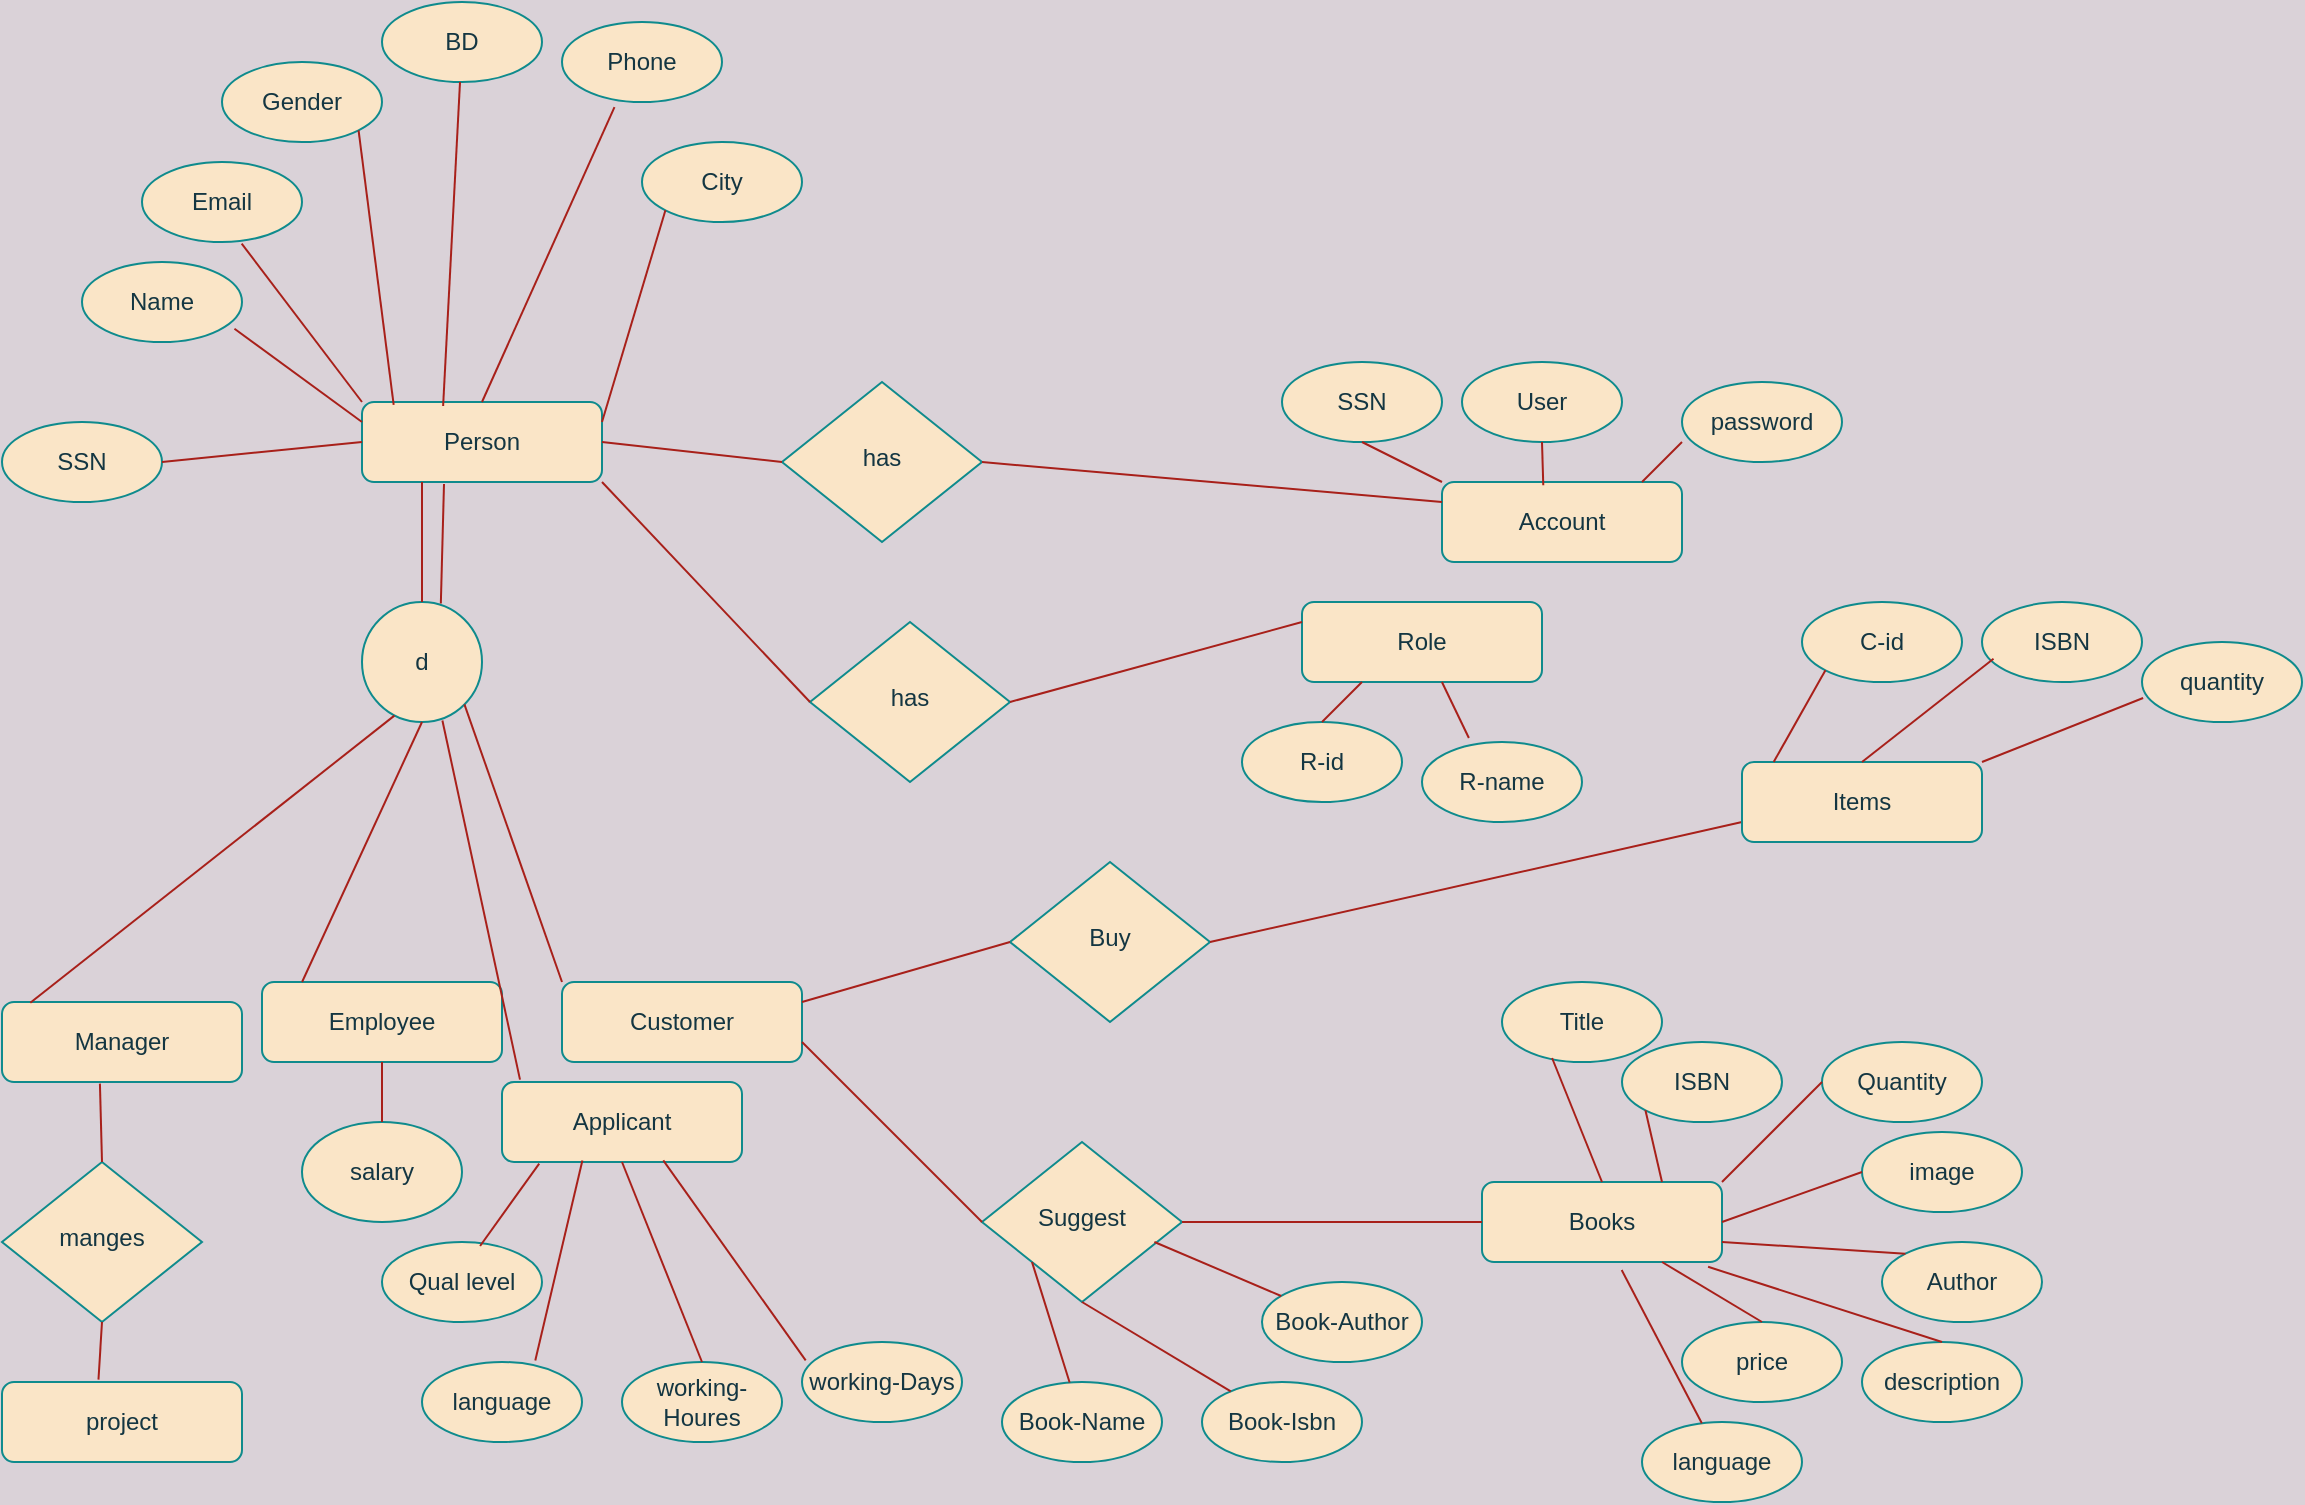 <mxfile version="13.9.9" type="device"><diagram id="C5RBs43oDa-KdzZeNtuy" name="Page-1"><mxGraphModel dx="1851" dy="1761" grid="1" gridSize="10" guides="1" tooltips="1" connect="1" arrows="1" fold="1" page="1" pageScale="1" pageWidth="827" pageHeight="1169" background="#DAD2D8" math="0" shadow="0"><root><mxCell id="WIyWlLk6GJQsqaUBKTNV-0"/><mxCell id="WIyWlLk6GJQsqaUBKTNV-1" parent="WIyWlLk6GJQsqaUBKTNV-0"/><mxCell id="WIyWlLk6GJQsqaUBKTNV-3" value="Person" style="rounded=1;whiteSpace=wrap;html=1;fontSize=12;glass=0;strokeWidth=1;shadow=0;fillColor=#FAE5C7;strokeColor=#0F8B8D;fontColor=#143642;" parent="WIyWlLk6GJQsqaUBKTNV-1" vertex="1"><mxGeometry x="140" y="-20" width="120" height="40" as="geometry"/></mxCell><mxCell id="WIyWlLk6GJQsqaUBKTNV-6" value="has" style="rhombus;whiteSpace=wrap;html=1;shadow=0;fontFamily=Helvetica;fontSize=12;align=center;strokeWidth=1;spacing=6;spacingTop=-4;fillColor=#FAE5C7;strokeColor=#0F8B8D;fontColor=#143642;" parent="WIyWlLk6GJQsqaUBKTNV-1" vertex="1"><mxGeometry x="350" y="-30" width="100" height="80" as="geometry"/></mxCell><mxCell id="WIyWlLk6GJQsqaUBKTNV-7" value="Manager" style="rounded=1;whiteSpace=wrap;html=1;fontSize=12;glass=0;strokeWidth=1;shadow=0;fillColor=#FAE5C7;strokeColor=#0F8B8D;fontColor=#143642;" parent="WIyWlLk6GJQsqaUBKTNV-1" vertex="1"><mxGeometry x="-40" y="280" width="120" height="40" as="geometry"/></mxCell><mxCell id="WIyWlLk6GJQsqaUBKTNV-10" value="has" style="rhombus;whiteSpace=wrap;html=1;shadow=0;fontFamily=Helvetica;fontSize=12;align=center;strokeWidth=1;spacing=6;spacingTop=-4;fillColor=#FAE5C7;strokeColor=#0F8B8D;fontColor=#143642;" parent="WIyWlLk6GJQsqaUBKTNV-1" vertex="1"><mxGeometry x="364" y="90" width="100" height="80" as="geometry"/></mxCell><mxCell id="WIyWlLk6GJQsqaUBKTNV-11" value="Applicant" style="rounded=1;whiteSpace=wrap;html=1;fontSize=12;glass=0;strokeWidth=1;shadow=0;fillColor=#FAE5C7;strokeColor=#0F8B8D;fontColor=#143642;" parent="WIyWlLk6GJQsqaUBKTNV-1" vertex="1"><mxGeometry x="210" y="320" width="120" height="40" as="geometry"/></mxCell><mxCell id="WIyWlLk6GJQsqaUBKTNV-12" value="Employee" style="rounded=1;whiteSpace=wrap;html=1;fontSize=12;glass=0;strokeWidth=1;shadow=0;fillColor=#FAE5C7;strokeColor=#0F8B8D;fontColor=#143642;" parent="WIyWlLk6GJQsqaUBKTNV-1" vertex="1"><mxGeometry x="90" y="270" width="120" height="40" as="geometry"/></mxCell><mxCell id="k3gKOrdZFCt78CHaui3--1" value="Customer" style="rounded=1;whiteSpace=wrap;html=1;fontSize=12;glass=0;strokeWidth=1;shadow=0;fillColor=#FAE5C7;strokeColor=#0F8B8D;fontColor=#143642;" vertex="1" parent="WIyWlLk6GJQsqaUBKTNV-1"><mxGeometry x="240" y="270" width="120" height="40" as="geometry"/></mxCell><mxCell id="k3gKOrdZFCt78CHaui3--2" value="Role" style="rounded=1;whiteSpace=wrap;html=1;fontSize=12;glass=0;strokeWidth=1;shadow=0;fillColor=#FAE5C7;strokeColor=#0F8B8D;fontColor=#143642;" vertex="1" parent="WIyWlLk6GJQsqaUBKTNV-1"><mxGeometry x="610" y="80" width="120" height="40" as="geometry"/></mxCell><mxCell id="k3gKOrdZFCt78CHaui3--3" value="Account" style="rounded=1;whiteSpace=wrap;html=1;fontSize=12;glass=0;strokeWidth=1;shadow=0;fillColor=#FAE5C7;strokeColor=#0F8B8D;fontColor=#143642;" vertex="1" parent="WIyWlLk6GJQsqaUBKTNV-1"><mxGeometry x="680" y="20" width="120" height="40" as="geometry"/></mxCell><mxCell id="k3gKOrdZFCt78CHaui3--4" value="Books" style="rounded=1;whiteSpace=wrap;html=1;fontSize=12;glass=0;strokeWidth=1;shadow=0;fillColor=#FAE5C7;strokeColor=#0F8B8D;fontColor=#143642;" vertex="1" parent="WIyWlLk6GJQsqaUBKTNV-1"><mxGeometry x="700" y="370" width="120" height="40" as="geometry"/></mxCell><mxCell id="k3gKOrdZFCt78CHaui3--5" value="Name" style="ellipse;whiteSpace=wrap;html=1;fillColor=#FAE5C7;strokeColor=#0F8B8D;fontColor=#143642;" vertex="1" parent="WIyWlLk6GJQsqaUBKTNV-1"><mxGeometry y="-90" width="80" height="40" as="geometry"/></mxCell><mxCell id="k3gKOrdZFCt78CHaui3--7" value="Email" style="ellipse;whiteSpace=wrap;html=1;fillColor=#FAE5C7;strokeColor=#0F8B8D;fontColor=#143642;" vertex="1" parent="WIyWlLk6GJQsqaUBKTNV-1"><mxGeometry x="30" y="-140" width="80" height="40" as="geometry"/></mxCell><mxCell id="k3gKOrdZFCt78CHaui3--8" value="Gender" style="ellipse;whiteSpace=wrap;html=1;fillColor=#FAE5C7;strokeColor=#0F8B8D;fontColor=#143642;" vertex="1" parent="WIyWlLk6GJQsqaUBKTNV-1"><mxGeometry x="70" y="-190" width="80" height="40" as="geometry"/></mxCell><mxCell id="k3gKOrdZFCt78CHaui3--9" value="Phone" style="ellipse;whiteSpace=wrap;html=1;fillColor=#FAE5C7;strokeColor=#0F8B8D;fontColor=#143642;" vertex="1" parent="WIyWlLk6GJQsqaUBKTNV-1"><mxGeometry x="240" y="-210" width="80" height="40" as="geometry"/></mxCell><mxCell id="k3gKOrdZFCt78CHaui3--10" value="City" style="ellipse;whiteSpace=wrap;html=1;fillColor=#FAE5C7;strokeColor=#0F8B8D;fontColor=#143642;" vertex="1" parent="WIyWlLk6GJQsqaUBKTNV-1"><mxGeometry x="280" y="-150" width="80" height="40" as="geometry"/></mxCell><mxCell id="k3gKOrdZFCt78CHaui3--11" value="SSN" style="ellipse;whiteSpace=wrap;html=1;fillColor=#FAE5C7;strokeColor=#0F8B8D;fontColor=#143642;" vertex="1" parent="WIyWlLk6GJQsqaUBKTNV-1"><mxGeometry x="-40" y="-10" width="80" height="40" as="geometry"/></mxCell><mxCell id="k3gKOrdZFCt78CHaui3--12" value="BD" style="ellipse;whiteSpace=wrap;html=1;fillColor=#FAE5C7;strokeColor=#0F8B8D;fontColor=#143642;" vertex="1" parent="WIyWlLk6GJQsqaUBKTNV-1"><mxGeometry x="150" y="-220" width="80" height="40" as="geometry"/></mxCell><mxCell id="k3gKOrdZFCt78CHaui3--13" value="" style="endArrow=none;html=1;exitX=1;exitY=0.5;exitDx=0;exitDy=0;entryX=0;entryY=0.5;entryDx=0;entryDy=0;labelBackgroundColor=#DAD2D8;strokeColor=#A8201A;fontColor=#143642;" edge="1" parent="WIyWlLk6GJQsqaUBKTNV-1" source="k3gKOrdZFCt78CHaui3--11" target="WIyWlLk6GJQsqaUBKTNV-3"><mxGeometry width="50" height="50" relative="1" as="geometry"><mxPoint x="50" y="10" as="sourcePoint"/><mxPoint x="170" y="-10" as="targetPoint"/></mxGeometry></mxCell><mxCell id="k3gKOrdZFCt78CHaui3--14" value="" style="endArrow=none;html=1;entryX=0.328;entryY=1.065;entryDx=0;entryDy=0;entryPerimeter=0;exitX=0.5;exitY=0;exitDx=0;exitDy=0;labelBackgroundColor=#DAD2D8;strokeColor=#A8201A;fontColor=#143642;" edge="1" parent="WIyWlLk6GJQsqaUBKTNV-1" source="WIyWlLk6GJQsqaUBKTNV-3" target="k3gKOrdZFCt78CHaui3--9"><mxGeometry width="50" height="50" relative="1" as="geometry"><mxPoint x="235" y="-30" as="sourcePoint"/><mxPoint x="345" y="-150" as="targetPoint"/></mxGeometry></mxCell><mxCell id="k3gKOrdZFCt78CHaui3--15" value="" style="endArrow=none;html=1;exitX=1;exitY=0.25;exitDx=0;exitDy=0;entryX=0;entryY=1;entryDx=0;entryDy=0;labelBackgroundColor=#DAD2D8;strokeColor=#A8201A;fontColor=#143642;" edge="1" parent="WIyWlLk6GJQsqaUBKTNV-1" source="WIyWlLk6GJQsqaUBKTNV-3" target="k3gKOrdZFCt78CHaui3--10"><mxGeometry width="50" height="50" relative="1" as="geometry"><mxPoint x="240" y="130" as="sourcePoint"/><mxPoint x="350" y="10" as="targetPoint"/></mxGeometry></mxCell><mxCell id="k3gKOrdZFCt78CHaui3--16" value="" style="endArrow=none;html=1;exitX=1;exitY=1;exitDx=0;exitDy=0;entryX=0.132;entryY=0.035;entryDx=0;entryDy=0;entryPerimeter=0;labelBackgroundColor=#DAD2D8;strokeColor=#A8201A;fontColor=#143642;" edge="1" parent="WIyWlLk6GJQsqaUBKTNV-1" source="k3gKOrdZFCt78CHaui3--8" target="WIyWlLk6GJQsqaUBKTNV-3"><mxGeometry width="50" height="50" relative="1" as="geometry"><mxPoint x="190" y="-40" as="sourcePoint"/><mxPoint x="300" y="-160" as="targetPoint"/></mxGeometry></mxCell><mxCell id="k3gKOrdZFCt78CHaui3--17" value="" style="endArrow=none;html=1;entryX=0.338;entryY=0.05;entryDx=0;entryDy=0;entryPerimeter=0;labelBackgroundColor=#DAD2D8;strokeColor=#A8201A;fontColor=#143642;" edge="1" parent="WIyWlLk6GJQsqaUBKTNV-1" source="k3gKOrdZFCt78CHaui3--12" target="WIyWlLk6GJQsqaUBKTNV-3"><mxGeometry width="50" height="50" relative="1" as="geometry"><mxPoint x="210" y="-70" as="sourcePoint"/><mxPoint x="320" y="-190" as="targetPoint"/></mxGeometry></mxCell><mxCell id="k3gKOrdZFCt78CHaui3--18" value="" style="endArrow=none;html=1;exitX=0.953;exitY=0.835;exitDx=0;exitDy=0;exitPerimeter=0;entryX=0;entryY=0.25;entryDx=0;entryDy=0;labelBackgroundColor=#DAD2D8;strokeColor=#A8201A;fontColor=#143642;" edge="1" parent="WIyWlLk6GJQsqaUBKTNV-1" source="k3gKOrdZFCt78CHaui3--5" target="WIyWlLk6GJQsqaUBKTNV-3"><mxGeometry width="50" height="50" relative="1" as="geometry"><mxPoint x="90" y="-40" as="sourcePoint"/><mxPoint x="200" y="-160" as="targetPoint"/></mxGeometry></mxCell><mxCell id="k3gKOrdZFCt78CHaui3--19" value="" style="endArrow=none;html=1;exitX=0.623;exitY=1.02;exitDx=0;exitDy=0;exitPerimeter=0;entryX=0;entryY=0;entryDx=0;entryDy=0;labelBackgroundColor=#DAD2D8;strokeColor=#A8201A;fontColor=#143642;" edge="1" parent="WIyWlLk6GJQsqaUBKTNV-1" source="k3gKOrdZFCt78CHaui3--7" target="WIyWlLk6GJQsqaUBKTNV-3"><mxGeometry width="50" height="50" relative="1" as="geometry"><mxPoint x="120" y="-150" as="sourcePoint"/><mxPoint x="230" y="-270" as="targetPoint"/></mxGeometry></mxCell><mxCell id="k3gKOrdZFCt78CHaui3--22" value="d" style="ellipse;whiteSpace=wrap;html=1;aspect=fixed;fillColor=#FAE5C7;strokeColor=#0F8B8D;fontColor=#143642;" vertex="1" parent="WIyWlLk6GJQsqaUBKTNV-1"><mxGeometry x="140" y="80" width="60" height="60" as="geometry"/></mxCell><mxCell id="k3gKOrdZFCt78CHaui3--24" value="" style="endArrow=none;html=1;exitX=0.657;exitY=0.013;exitDx=0;exitDy=0;exitPerimeter=0;labelBackgroundColor=#DAD2D8;strokeColor=#A8201A;fontColor=#143642;" edge="1" parent="WIyWlLk6GJQsqaUBKTNV-1" source="k3gKOrdZFCt78CHaui3--22"><mxGeometry width="50" height="50" relative="1" as="geometry"><mxPoint x="440" y="80" as="sourcePoint"/><mxPoint x="181" y="21" as="targetPoint"/></mxGeometry></mxCell><mxCell id="k3gKOrdZFCt78CHaui3--25" value="" style="endArrow=none;html=1;exitX=0.5;exitY=0;exitDx=0;exitDy=0;entryX=0.25;entryY=1;entryDx=0;entryDy=0;labelBackgroundColor=#DAD2D8;strokeColor=#A8201A;fontColor=#143642;" edge="1" parent="WIyWlLk6GJQsqaUBKTNV-1" source="k3gKOrdZFCt78CHaui3--22" target="WIyWlLk6GJQsqaUBKTNV-3"><mxGeometry width="50" height="50" relative="1" as="geometry"><mxPoint x="440" y="80" as="sourcePoint"/><mxPoint x="179" y="40" as="targetPoint"/></mxGeometry></mxCell><mxCell id="k3gKOrdZFCt78CHaui3--26" value="" style="endArrow=none;html=1;entryX=0.27;entryY=0.947;entryDx=0;entryDy=0;entryPerimeter=0;exitX=0.118;exitY=0.01;exitDx=0;exitDy=0;exitPerimeter=0;labelBackgroundColor=#DAD2D8;strokeColor=#A8201A;fontColor=#143642;" edge="1" parent="WIyWlLk6GJQsqaUBKTNV-1" source="WIyWlLk6GJQsqaUBKTNV-7" target="k3gKOrdZFCt78CHaui3--22"><mxGeometry width="50" height="50" relative="1" as="geometry"><mxPoint x="440" y="280" as="sourcePoint"/><mxPoint x="490" y="230" as="targetPoint"/></mxGeometry></mxCell><mxCell id="k3gKOrdZFCt78CHaui3--29" value="" style="endArrow=none;html=1;entryX=0.5;entryY=1;entryDx=0;entryDy=0;exitX=0.167;exitY=0;exitDx=0;exitDy=0;exitPerimeter=0;labelBackgroundColor=#DAD2D8;strokeColor=#A8201A;fontColor=#143642;" edge="1" parent="WIyWlLk6GJQsqaUBKTNV-1" source="WIyWlLk6GJQsqaUBKTNV-12" target="k3gKOrdZFCt78CHaui3--22"><mxGeometry width="50" height="50" relative="1" as="geometry"><mxPoint x="190" y="280" as="sourcePoint"/><mxPoint x="370" y="160" as="targetPoint"/></mxGeometry></mxCell><mxCell id="k3gKOrdZFCt78CHaui3--30" value="" style="endArrow=none;html=1;exitX=0.075;exitY=-0.03;exitDx=0;exitDy=0;exitPerimeter=0;entryX=0.67;entryY=0.987;entryDx=0;entryDy=0;entryPerimeter=0;labelBackgroundColor=#DAD2D8;strokeColor=#A8201A;fontColor=#143642;" edge="1" parent="WIyWlLk6GJQsqaUBKTNV-1" source="WIyWlLk6GJQsqaUBKTNV-11" target="k3gKOrdZFCt78CHaui3--22"><mxGeometry width="50" height="50" relative="1" as="geometry"><mxPoint x="440" y="280" as="sourcePoint"/><mxPoint x="190" y="160" as="targetPoint"/></mxGeometry></mxCell><mxCell id="k3gKOrdZFCt78CHaui3--31" value="" style="endArrow=none;html=1;entryX=1;entryY=1;entryDx=0;entryDy=0;exitX=0;exitY=0;exitDx=0;exitDy=0;labelBackgroundColor=#DAD2D8;strokeColor=#A8201A;fontColor=#143642;" edge="1" parent="WIyWlLk6GJQsqaUBKTNV-1" source="k3gKOrdZFCt78CHaui3--1" target="k3gKOrdZFCt78CHaui3--22"><mxGeometry width="50" height="50" relative="1" as="geometry"><mxPoint x="440" y="280" as="sourcePoint"/><mxPoint x="490" y="230" as="targetPoint"/></mxGeometry></mxCell><mxCell id="k3gKOrdZFCt78CHaui3--32" value="manges" style="rhombus;whiteSpace=wrap;html=1;shadow=0;fontFamily=Helvetica;fontSize=12;align=center;strokeWidth=1;spacing=6;spacingTop=-4;fillColor=#FAE5C7;strokeColor=#0F8B8D;fontColor=#143642;" vertex="1" parent="WIyWlLk6GJQsqaUBKTNV-1"><mxGeometry x="-40" y="360" width="100" height="80" as="geometry"/></mxCell><mxCell id="k3gKOrdZFCt78CHaui3--33" value="" style="endArrow=none;html=1;entryX=0.408;entryY=1.02;entryDx=0;entryDy=0;entryPerimeter=0;exitX=0.5;exitY=0;exitDx=0;exitDy=0;labelBackgroundColor=#DAD2D8;strokeColor=#A8201A;fontColor=#143642;" edge="1" parent="WIyWlLk6GJQsqaUBKTNV-1" source="k3gKOrdZFCt78CHaui3--32" target="WIyWlLk6GJQsqaUBKTNV-7"><mxGeometry width="50" height="50" relative="1" as="geometry"><mxPoint x="440" y="280" as="sourcePoint"/><mxPoint x="490" y="230" as="targetPoint"/></mxGeometry></mxCell><mxCell id="k3gKOrdZFCt78CHaui3--34" value="project" style="rounded=1;whiteSpace=wrap;html=1;fontSize=12;glass=0;strokeWidth=1;shadow=0;fillColor=#FAE5C7;strokeColor=#0F8B8D;fontColor=#143642;" vertex="1" parent="WIyWlLk6GJQsqaUBKTNV-1"><mxGeometry x="-40" y="470" width="120" height="40" as="geometry"/></mxCell><mxCell id="k3gKOrdZFCt78CHaui3--36" value="" style="endArrow=none;html=1;entryX=0.5;entryY=1;entryDx=0;entryDy=0;exitX=0.402;exitY=-0.03;exitDx=0;exitDy=0;exitPerimeter=0;labelBackgroundColor=#DAD2D8;strokeColor=#A8201A;fontColor=#143642;" edge="1" parent="WIyWlLk6GJQsqaUBKTNV-1" source="k3gKOrdZFCt78CHaui3--34" target="k3gKOrdZFCt78CHaui3--32"><mxGeometry width="50" height="50" relative="1" as="geometry"><mxPoint x="45" y="460" as="sourcePoint"/><mxPoint x="95" y="410" as="targetPoint"/></mxGeometry></mxCell><mxCell id="k3gKOrdZFCt78CHaui3--37" value="salary" style="ellipse;whiteSpace=wrap;html=1;fillColor=#FAE5C7;strokeColor=#0F8B8D;fontColor=#143642;" vertex="1" parent="WIyWlLk6GJQsqaUBKTNV-1"><mxGeometry x="110" y="340" width="80" height="50" as="geometry"/></mxCell><mxCell id="k3gKOrdZFCt78CHaui3--39" value="" style="endArrow=none;html=1;entryX=0.5;entryY=1;entryDx=0;entryDy=0;exitX=0.5;exitY=0;exitDx=0;exitDy=0;labelBackgroundColor=#DAD2D8;strokeColor=#A8201A;fontColor=#143642;" edge="1" parent="WIyWlLk6GJQsqaUBKTNV-1" source="k3gKOrdZFCt78CHaui3--37" target="WIyWlLk6GJQsqaUBKTNV-12"><mxGeometry width="50" height="50" relative="1" as="geometry"><mxPoint x="90" y="370" as="sourcePoint"/><mxPoint x="140" y="320" as="targetPoint"/></mxGeometry></mxCell><mxCell id="k3gKOrdZFCt78CHaui3--40" value="Qual level" style="ellipse;whiteSpace=wrap;html=1;fillColor=#FAE5C7;strokeColor=#0F8B8D;fontColor=#143642;" vertex="1" parent="WIyWlLk6GJQsqaUBKTNV-1"><mxGeometry x="150" y="400" width="80" height="40" as="geometry"/></mxCell><mxCell id="k3gKOrdZFCt78CHaui3--41" value="working-Houres" style="ellipse;whiteSpace=wrap;html=1;fillColor=#FAE5C7;strokeColor=#0F8B8D;fontColor=#143642;" vertex="1" parent="WIyWlLk6GJQsqaUBKTNV-1"><mxGeometry x="270" y="460" width="80" height="40" as="geometry"/></mxCell><mxCell id="k3gKOrdZFCt78CHaui3--42" value="language" style="ellipse;whiteSpace=wrap;html=1;fillColor=#FAE5C7;strokeColor=#0F8B8D;fontColor=#143642;" vertex="1" parent="WIyWlLk6GJQsqaUBKTNV-1"><mxGeometry x="170" y="460" width="80" height="40" as="geometry"/></mxCell><mxCell id="k3gKOrdZFCt78CHaui3--43" value="working-Days" style="ellipse;whiteSpace=wrap;html=1;fillColor=#FAE5C7;strokeColor=#0F8B8D;fontColor=#143642;" vertex="1" parent="WIyWlLk6GJQsqaUBKTNV-1"><mxGeometry x="360" y="450" width="80" height="40" as="geometry"/></mxCell><mxCell id="k3gKOrdZFCt78CHaui3--44" value="" style="endArrow=none;html=1;entryX=0.155;entryY=1.02;entryDx=0;entryDy=0;entryPerimeter=0;exitX=0.613;exitY=0.05;exitDx=0;exitDy=0;exitPerimeter=0;labelBackgroundColor=#DAD2D8;strokeColor=#A8201A;fontColor=#143642;" edge="1" parent="WIyWlLk6GJQsqaUBKTNV-1" source="k3gKOrdZFCt78CHaui3--40" target="WIyWlLk6GJQsqaUBKTNV-11"><mxGeometry width="50" height="50" relative="1" as="geometry"><mxPoint x="190" y="425" as="sourcePoint"/><mxPoint x="240" y="375" as="targetPoint"/></mxGeometry></mxCell><mxCell id="k3gKOrdZFCt78CHaui3--45" value="" style="endArrow=none;html=1;exitX=0.5;exitY=1;exitDx=0;exitDy=0;entryX=0.5;entryY=0;entryDx=0;entryDy=0;labelBackgroundColor=#DAD2D8;strokeColor=#A8201A;fontColor=#143642;" edge="1" parent="WIyWlLk6GJQsqaUBKTNV-1" source="WIyWlLk6GJQsqaUBKTNV-11" target="k3gKOrdZFCt78CHaui3--41"><mxGeometry width="50" height="50" relative="1" as="geometry"><mxPoint x="330" y="410" as="sourcePoint"/><mxPoint x="380" y="360" as="targetPoint"/></mxGeometry></mxCell><mxCell id="k3gKOrdZFCt78CHaui3--46" value="" style="endArrow=none;html=1;entryX=0.335;entryY=0.98;entryDx=0;entryDy=0;entryPerimeter=0;exitX=0.708;exitY=-0.02;exitDx=0;exitDy=0;exitPerimeter=0;labelBackgroundColor=#DAD2D8;strokeColor=#A8201A;fontColor=#143642;" edge="1" parent="WIyWlLk6GJQsqaUBKTNV-1" source="k3gKOrdZFCt78CHaui3--42" target="WIyWlLk6GJQsqaUBKTNV-11"><mxGeometry width="50" height="50" relative="1" as="geometry"><mxPoint x="240" y="420" as="sourcePoint"/><mxPoint x="290" y="370" as="targetPoint"/></mxGeometry></mxCell><mxCell id="k3gKOrdZFCt78CHaui3--47" value="" style="endArrow=none;html=1;exitX=0.672;exitY=0.98;exitDx=0;exitDy=0;exitPerimeter=0;entryX=0.023;entryY=0.23;entryDx=0;entryDy=0;entryPerimeter=0;labelBackgroundColor=#DAD2D8;strokeColor=#A8201A;fontColor=#143642;" edge="1" parent="WIyWlLk6GJQsqaUBKTNV-1" source="WIyWlLk6GJQsqaUBKTNV-11" target="k3gKOrdZFCt78CHaui3--43"><mxGeometry width="50" height="50" relative="1" as="geometry"><mxPoint x="440" y="280" as="sourcePoint"/><mxPoint x="490" y="230" as="targetPoint"/></mxGeometry></mxCell><mxCell id="k3gKOrdZFCt78CHaui3--48" value="" style="endArrow=none;html=1;exitX=1;exitY=0.5;exitDx=0;exitDy=0;entryX=0;entryY=0.5;entryDx=0;entryDy=0;labelBackgroundColor=#DAD2D8;strokeColor=#A8201A;fontColor=#143642;" edge="1" parent="WIyWlLk6GJQsqaUBKTNV-1" source="WIyWlLk6GJQsqaUBKTNV-3" target="WIyWlLk6GJQsqaUBKTNV-6"><mxGeometry width="50" height="50" relative="1" as="geometry"><mxPoint x="440" y="270" as="sourcePoint"/><mxPoint x="490" y="220" as="targetPoint"/></mxGeometry></mxCell><mxCell id="k3gKOrdZFCt78CHaui3--49" value="" style="endArrow=none;html=1;exitX=1;exitY=1;exitDx=0;exitDy=0;entryX=0;entryY=0.5;entryDx=0;entryDy=0;labelBackgroundColor=#DAD2D8;strokeColor=#A8201A;fontColor=#143642;" edge="1" parent="WIyWlLk6GJQsqaUBKTNV-1" source="WIyWlLk6GJQsqaUBKTNV-3" target="WIyWlLk6GJQsqaUBKTNV-10"><mxGeometry width="50" height="50" relative="1" as="geometry"><mxPoint x="440" y="270" as="sourcePoint"/><mxPoint x="490" y="220" as="targetPoint"/></mxGeometry></mxCell><mxCell id="k3gKOrdZFCt78CHaui3--50" value="" style="endArrow=none;html=1;exitX=1;exitY=0.5;exitDx=0;exitDy=0;entryX=0;entryY=0.25;entryDx=0;entryDy=0;labelBackgroundColor=#DAD2D8;strokeColor=#A8201A;fontColor=#143642;" edge="1" parent="WIyWlLk6GJQsqaUBKTNV-1" source="WIyWlLk6GJQsqaUBKTNV-6" target="k3gKOrdZFCt78CHaui3--3"><mxGeometry width="50" height="50" relative="1" as="geometry"><mxPoint x="470" y="10" as="sourcePoint"/><mxPoint x="490" y="220" as="targetPoint"/></mxGeometry></mxCell><mxCell id="k3gKOrdZFCt78CHaui3--51" value="" style="endArrow=none;html=1;exitX=1;exitY=0.5;exitDx=0;exitDy=0;entryX=0;entryY=0.25;entryDx=0;entryDy=0;labelBackgroundColor=#DAD2D8;strokeColor=#A8201A;fontColor=#143642;" edge="1" parent="WIyWlLk6GJQsqaUBKTNV-1" source="WIyWlLk6GJQsqaUBKTNV-10" target="k3gKOrdZFCt78CHaui3--2"><mxGeometry width="50" height="50" relative="1" as="geometry"><mxPoint x="440" y="270" as="sourcePoint"/><mxPoint x="490" y="220" as="targetPoint"/></mxGeometry></mxCell><mxCell id="k3gKOrdZFCt78CHaui3--53" value="R-name" style="ellipse;whiteSpace=wrap;html=1;fillColor=#FAE5C7;strokeColor=#0F8B8D;fontColor=#143642;" vertex="1" parent="WIyWlLk6GJQsqaUBKTNV-1"><mxGeometry x="670" y="150" width="80" height="40" as="geometry"/></mxCell><mxCell id="k3gKOrdZFCt78CHaui3--54" value="R-id" style="ellipse;whiteSpace=wrap;html=1;fillColor=#FAE5C7;strokeColor=#0F8B8D;fontColor=#143642;" vertex="1" parent="WIyWlLk6GJQsqaUBKTNV-1"><mxGeometry x="580" y="140" width="80" height="40" as="geometry"/></mxCell><mxCell id="k3gKOrdZFCt78CHaui3--55" value="password" style="ellipse;whiteSpace=wrap;html=1;fillColor=#FAE5C7;strokeColor=#0F8B8D;fontColor=#143642;" vertex="1" parent="WIyWlLk6GJQsqaUBKTNV-1"><mxGeometry x="800" y="-30" width="80" height="40" as="geometry"/></mxCell><mxCell id="k3gKOrdZFCt78CHaui3--56" value="User" style="ellipse;whiteSpace=wrap;html=1;fillColor=#FAE5C7;strokeColor=#0F8B8D;fontColor=#143642;" vertex="1" parent="WIyWlLk6GJQsqaUBKTNV-1"><mxGeometry x="690" y="-40" width="80" height="40" as="geometry"/></mxCell><mxCell id="k3gKOrdZFCt78CHaui3--58" value="SSN" style="ellipse;whiteSpace=wrap;html=1;fillColor=#FAE5C7;strokeColor=#0F8B8D;fontColor=#143642;" vertex="1" parent="WIyWlLk6GJQsqaUBKTNV-1"><mxGeometry x="600" y="-40" width="80" height="40" as="geometry"/></mxCell><mxCell id="k3gKOrdZFCt78CHaui3--59" value="" style="endArrow=none;html=1;entryX=0.5;entryY=1;entryDx=0;entryDy=0;exitX=0;exitY=0;exitDx=0;exitDy=0;labelBackgroundColor=#DAD2D8;strokeColor=#A8201A;fontColor=#143642;" edge="1" parent="WIyWlLk6GJQsqaUBKTNV-1" source="k3gKOrdZFCt78CHaui3--3" target="k3gKOrdZFCt78CHaui3--58"><mxGeometry width="50" height="50" relative="1" as="geometry"><mxPoint x="570" y="90" as="sourcePoint"/><mxPoint x="620" y="40" as="targetPoint"/></mxGeometry></mxCell><mxCell id="k3gKOrdZFCt78CHaui3--60" value="" style="endArrow=none;html=1;entryX=0.5;entryY=1;entryDx=0;entryDy=0;exitX=0.422;exitY=0.04;exitDx=0;exitDy=0;exitPerimeter=0;labelBackgroundColor=#DAD2D8;strokeColor=#A8201A;fontColor=#143642;" edge="1" parent="WIyWlLk6GJQsqaUBKTNV-1" source="k3gKOrdZFCt78CHaui3--3" target="k3gKOrdZFCt78CHaui3--56"><mxGeometry width="50" height="50" relative="1" as="geometry"><mxPoint x="440" y="270" as="sourcePoint"/><mxPoint x="490" y="220" as="targetPoint"/></mxGeometry></mxCell><mxCell id="k3gKOrdZFCt78CHaui3--61" value="" style="endArrow=none;html=1;entryX=0;entryY=0.75;entryDx=0;entryDy=0;entryPerimeter=0;labelBackgroundColor=#DAD2D8;strokeColor=#A8201A;fontColor=#143642;" edge="1" parent="WIyWlLk6GJQsqaUBKTNV-1" target="k3gKOrdZFCt78CHaui3--55"><mxGeometry width="50" height="50" relative="1" as="geometry"><mxPoint x="780" y="20" as="sourcePoint"/><mxPoint x="490" y="220" as="targetPoint"/></mxGeometry></mxCell><mxCell id="k3gKOrdZFCt78CHaui3--63" value="" style="endArrow=none;html=1;entryX=0.25;entryY=1;entryDx=0;entryDy=0;exitX=0.5;exitY=0;exitDx=0;exitDy=0;labelBackgroundColor=#DAD2D8;strokeColor=#A8201A;fontColor=#143642;" edge="1" parent="WIyWlLk6GJQsqaUBKTNV-1" source="k3gKOrdZFCt78CHaui3--54" target="k3gKOrdZFCt78CHaui3--2"><mxGeometry width="50" height="50" relative="1" as="geometry"><mxPoint x="440" y="270" as="sourcePoint"/><mxPoint x="490" y="220" as="targetPoint"/></mxGeometry></mxCell><mxCell id="k3gKOrdZFCt78CHaui3--64" value="" style="endArrow=none;html=1;entryX=0.583;entryY=1;entryDx=0;entryDy=0;entryPerimeter=0;exitX=0.293;exitY=-0.05;exitDx=0;exitDy=0;exitPerimeter=0;labelBackgroundColor=#DAD2D8;strokeColor=#A8201A;fontColor=#143642;" edge="1" parent="WIyWlLk6GJQsqaUBKTNV-1" source="k3gKOrdZFCt78CHaui3--53" target="k3gKOrdZFCt78CHaui3--2"><mxGeometry width="50" height="50" relative="1" as="geometry"><mxPoint x="690" y="220" as="sourcePoint"/><mxPoint x="490" y="220" as="targetPoint"/></mxGeometry></mxCell><mxCell id="k3gKOrdZFCt78CHaui3--65" value="Quantity" style="ellipse;whiteSpace=wrap;html=1;fillColor=#FAE5C7;strokeColor=#0F8B8D;fontColor=#143642;" vertex="1" parent="WIyWlLk6GJQsqaUBKTNV-1"><mxGeometry x="870" y="300" width="80" height="40" as="geometry"/></mxCell><mxCell id="k3gKOrdZFCt78CHaui3--66" value="ISBN" style="ellipse;whiteSpace=wrap;html=1;fillColor=#FAE5C7;strokeColor=#0F8B8D;fontColor=#143642;" vertex="1" parent="WIyWlLk6GJQsqaUBKTNV-1"><mxGeometry x="770" y="300" width="80" height="40" as="geometry"/></mxCell><mxCell id="k3gKOrdZFCt78CHaui3--67" value="language" style="ellipse;whiteSpace=wrap;html=1;fillColor=#FAE5C7;strokeColor=#0F8B8D;fontColor=#143642;" vertex="1" parent="WIyWlLk6GJQsqaUBKTNV-1"><mxGeometry x="780" y="490" width="80" height="40" as="geometry"/></mxCell><mxCell id="k3gKOrdZFCt78CHaui3--68" value="description" style="ellipse;whiteSpace=wrap;html=1;fillColor=#FAE5C7;strokeColor=#0F8B8D;fontColor=#143642;" vertex="1" parent="WIyWlLk6GJQsqaUBKTNV-1"><mxGeometry x="890" y="450" width="80" height="40" as="geometry"/></mxCell><mxCell id="k3gKOrdZFCt78CHaui3--69" value="Author" style="ellipse;whiteSpace=wrap;html=1;fillColor=#FAE5C7;strokeColor=#0F8B8D;fontColor=#143642;" vertex="1" parent="WIyWlLk6GJQsqaUBKTNV-1"><mxGeometry x="900" y="400" width="80" height="40" as="geometry"/></mxCell><mxCell id="k3gKOrdZFCt78CHaui3--70" value="Title" style="ellipse;whiteSpace=wrap;html=1;fillColor=#FAE5C7;strokeColor=#0F8B8D;fontColor=#143642;" vertex="1" parent="WIyWlLk6GJQsqaUBKTNV-1"><mxGeometry x="710" y="270" width="80" height="40" as="geometry"/></mxCell><mxCell id="k3gKOrdZFCt78CHaui3--71" value="price" style="ellipse;whiteSpace=wrap;html=1;fillColor=#FAE5C7;strokeColor=#0F8B8D;fontColor=#143642;" vertex="1" parent="WIyWlLk6GJQsqaUBKTNV-1"><mxGeometry x="800" y="440" width="80" height="40" as="geometry"/></mxCell><mxCell id="k3gKOrdZFCt78CHaui3--72" value="image" style="ellipse;whiteSpace=wrap;html=1;fillColor=#FAE5C7;strokeColor=#0F8B8D;fontColor=#143642;" vertex="1" parent="WIyWlLk6GJQsqaUBKTNV-1"><mxGeometry x="890" y="345" width="80" height="40" as="geometry"/></mxCell><mxCell id="k3gKOrdZFCt78CHaui3--73" value="" style="endArrow=none;html=1;exitX=0.5;exitY=0;exitDx=0;exitDy=0;entryX=0.313;entryY=0.95;entryDx=0;entryDy=0;entryPerimeter=0;labelBackgroundColor=#DAD2D8;strokeColor=#A8201A;fontColor=#143642;" edge="1" parent="WIyWlLk6GJQsqaUBKTNV-1" source="k3gKOrdZFCt78CHaui3--4" target="k3gKOrdZFCt78CHaui3--70"><mxGeometry width="50" height="50" relative="1" as="geometry"><mxPoint x="510" y="270" as="sourcePoint"/><mxPoint x="560" y="220" as="targetPoint"/></mxGeometry></mxCell><mxCell id="k3gKOrdZFCt78CHaui3--74" value="" style="endArrow=none;html=1;exitX=0.75;exitY=0;exitDx=0;exitDy=0;entryX=0;entryY=1;entryDx=0;entryDy=0;labelBackgroundColor=#DAD2D8;strokeColor=#A8201A;fontColor=#143642;" edge="1" parent="WIyWlLk6GJQsqaUBKTNV-1" source="k3gKOrdZFCt78CHaui3--4" target="k3gKOrdZFCt78CHaui3--66"><mxGeometry width="50" height="50" relative="1" as="geometry"><mxPoint x="510" y="270" as="sourcePoint"/><mxPoint x="560" y="220" as="targetPoint"/></mxGeometry></mxCell><mxCell id="k3gKOrdZFCt78CHaui3--75" value="" style="endArrow=none;html=1;exitX=1;exitY=0;exitDx=0;exitDy=0;entryX=0;entryY=0.5;entryDx=0;entryDy=0;labelBackgroundColor=#DAD2D8;strokeColor=#A8201A;fontColor=#143642;" edge="1" parent="WIyWlLk6GJQsqaUBKTNV-1" source="k3gKOrdZFCt78CHaui3--4" target="k3gKOrdZFCt78CHaui3--65"><mxGeometry width="50" height="50" relative="1" as="geometry"><mxPoint x="510" y="270" as="sourcePoint"/><mxPoint x="560" y="220" as="targetPoint"/></mxGeometry></mxCell><mxCell id="k3gKOrdZFCt78CHaui3--77" value="" style="endArrow=none;html=1;exitX=1;exitY=0.5;exitDx=0;exitDy=0;entryX=0;entryY=0.5;entryDx=0;entryDy=0;labelBackgroundColor=#DAD2D8;strokeColor=#A8201A;fontColor=#143642;" edge="1" parent="WIyWlLk6GJQsqaUBKTNV-1" source="k3gKOrdZFCt78CHaui3--4" target="k3gKOrdZFCt78CHaui3--72"><mxGeometry width="50" height="50" relative="1" as="geometry"><mxPoint x="510" y="270" as="sourcePoint"/><mxPoint x="560" y="220" as="targetPoint"/></mxGeometry></mxCell><mxCell id="k3gKOrdZFCt78CHaui3--78" value="" style="endArrow=none;html=1;entryX=1;entryY=0.75;entryDx=0;entryDy=0;exitX=0;exitY=0;exitDx=0;exitDy=0;labelBackgroundColor=#DAD2D8;strokeColor=#A8201A;fontColor=#143642;" edge="1" parent="WIyWlLk6GJQsqaUBKTNV-1" source="k3gKOrdZFCt78CHaui3--69" target="k3gKOrdZFCt78CHaui3--4"><mxGeometry width="50" height="50" relative="1" as="geometry"><mxPoint x="510" y="270" as="sourcePoint"/><mxPoint x="560" y="220" as="targetPoint"/></mxGeometry></mxCell><mxCell id="k3gKOrdZFCt78CHaui3--79" value="" style="endArrow=none;html=1;exitX=0.942;exitY=1.06;exitDx=0;exitDy=0;exitPerimeter=0;entryX=0.5;entryY=0;entryDx=0;entryDy=0;labelBackgroundColor=#DAD2D8;strokeColor=#A8201A;fontColor=#143642;" edge="1" parent="WIyWlLk6GJQsqaUBKTNV-1" source="k3gKOrdZFCt78CHaui3--4" target="k3gKOrdZFCt78CHaui3--68"><mxGeometry width="50" height="50" relative="1" as="geometry"><mxPoint x="510" y="270" as="sourcePoint"/><mxPoint x="560" y="220" as="targetPoint"/></mxGeometry></mxCell><mxCell id="k3gKOrdZFCt78CHaui3--80" value="" style="endArrow=none;html=1;entryX=0.75;entryY=1;entryDx=0;entryDy=0;exitX=0.5;exitY=0;exitDx=0;exitDy=0;labelBackgroundColor=#DAD2D8;strokeColor=#A8201A;fontColor=#143642;" edge="1" parent="WIyWlLk6GJQsqaUBKTNV-1" source="k3gKOrdZFCt78CHaui3--71" target="k3gKOrdZFCt78CHaui3--4"><mxGeometry width="50" height="50" relative="1" as="geometry"><mxPoint x="510" y="270" as="sourcePoint"/><mxPoint x="560" y="220" as="targetPoint"/></mxGeometry></mxCell><mxCell id="k3gKOrdZFCt78CHaui3--81" value="" style="endArrow=none;html=1;entryX=0.582;entryY=1.1;entryDx=0;entryDy=0;entryPerimeter=0;labelBackgroundColor=#DAD2D8;strokeColor=#A8201A;fontColor=#143642;" edge="1" parent="WIyWlLk6GJQsqaUBKTNV-1" source="k3gKOrdZFCt78CHaui3--67" target="k3gKOrdZFCt78CHaui3--4"><mxGeometry width="50" height="50" relative="1" as="geometry"><mxPoint x="510" y="270" as="sourcePoint"/><mxPoint x="560" y="220" as="targetPoint"/></mxGeometry></mxCell><mxCell id="k3gKOrdZFCt78CHaui3--82" value="Buy" style="rhombus;whiteSpace=wrap;html=1;shadow=0;fontFamily=Helvetica;fontSize=12;align=center;strokeWidth=1;spacing=6;spacingTop=-4;fillColor=#FAE5C7;strokeColor=#0F8B8D;fontColor=#143642;" vertex="1" parent="WIyWlLk6GJQsqaUBKTNV-1"><mxGeometry x="464" y="210" width="100" height="80" as="geometry"/></mxCell><mxCell id="k3gKOrdZFCt78CHaui3--83" value="" style="endArrow=none;html=1;exitX=1;exitY=0.25;exitDx=0;exitDy=0;entryX=0;entryY=0.5;entryDx=0;entryDy=0;labelBackgroundColor=#DAD2D8;strokeColor=#A8201A;fontColor=#143642;" edge="1" parent="WIyWlLk6GJQsqaUBKTNV-1" source="k3gKOrdZFCt78CHaui3--1" target="k3gKOrdZFCt78CHaui3--82"><mxGeometry width="50" height="50" relative="1" as="geometry"><mxPoint x="440" y="270" as="sourcePoint"/><mxPoint x="490" y="220" as="targetPoint"/></mxGeometry></mxCell><mxCell id="k3gKOrdZFCt78CHaui3--84" value="Suggest" style="rhombus;whiteSpace=wrap;html=1;shadow=0;fontFamily=Helvetica;fontSize=12;align=center;strokeWidth=1;spacing=6;spacingTop=-4;fillColor=#FAE5C7;strokeColor=#0F8B8D;fontColor=#143642;" vertex="1" parent="WIyWlLk6GJQsqaUBKTNV-1"><mxGeometry x="450" y="350" width="100" height="80" as="geometry"/></mxCell><mxCell id="k3gKOrdZFCt78CHaui3--85" value="" style="endArrow=none;html=1;exitX=1;exitY=0.75;exitDx=0;exitDy=0;entryX=0;entryY=0.5;entryDx=0;entryDy=0;labelBackgroundColor=#DAD2D8;strokeColor=#A8201A;fontColor=#143642;" edge="1" parent="WIyWlLk6GJQsqaUBKTNV-1" source="k3gKOrdZFCt78CHaui3--1" target="k3gKOrdZFCt78CHaui3--84"><mxGeometry width="50" height="50" relative="1" as="geometry"><mxPoint x="440" y="270" as="sourcePoint"/><mxPoint x="490" y="220" as="targetPoint"/></mxGeometry></mxCell><mxCell id="k3gKOrdZFCt78CHaui3--86" value="" style="endArrow=none;html=1;exitX=1;exitY=0.5;exitDx=0;exitDy=0;entryX=0;entryY=0.75;entryDx=0;entryDy=0;labelBackgroundColor=#DAD2D8;strokeColor=#A8201A;fontColor=#143642;" edge="1" parent="WIyWlLk6GJQsqaUBKTNV-1" source="k3gKOrdZFCt78CHaui3--82" target="k3gKOrdZFCt78CHaui3--94"><mxGeometry width="50" height="50" relative="1" as="geometry"><mxPoint x="440" y="270" as="sourcePoint"/><mxPoint x="490" y="220" as="targetPoint"/></mxGeometry></mxCell><mxCell id="k3gKOrdZFCt78CHaui3--87" value="" style="endArrow=none;html=1;exitX=1;exitY=0.5;exitDx=0;exitDy=0;entryX=0;entryY=0.5;entryDx=0;entryDy=0;labelBackgroundColor=#DAD2D8;strokeColor=#A8201A;fontColor=#143642;" edge="1" parent="WIyWlLk6GJQsqaUBKTNV-1" source="k3gKOrdZFCt78CHaui3--84" target="k3gKOrdZFCt78CHaui3--4"><mxGeometry width="50" height="50" relative="1" as="geometry"><mxPoint x="440" y="270" as="sourcePoint"/><mxPoint x="490" y="220" as="targetPoint"/></mxGeometry></mxCell><mxCell id="k3gKOrdZFCt78CHaui3--88" value="Book-Author" style="ellipse;whiteSpace=wrap;html=1;fillColor=#FAE5C7;strokeColor=#0F8B8D;fontColor=#143642;" vertex="1" parent="WIyWlLk6GJQsqaUBKTNV-1"><mxGeometry x="590" y="420" width="80" height="40" as="geometry"/></mxCell><mxCell id="k3gKOrdZFCt78CHaui3--89" value="Book-Isbn" style="ellipse;whiteSpace=wrap;html=1;fillColor=#FAE5C7;strokeColor=#0F8B8D;fontColor=#143642;" vertex="1" parent="WIyWlLk6GJQsqaUBKTNV-1"><mxGeometry x="560" y="470" width="80" height="40" as="geometry"/></mxCell><mxCell id="k3gKOrdZFCt78CHaui3--90" value="Book-Name" style="ellipse;whiteSpace=wrap;html=1;fillColor=#FAE5C7;strokeColor=#0F8B8D;fontColor=#143642;" vertex="1" parent="WIyWlLk6GJQsqaUBKTNV-1"><mxGeometry x="460" y="470" width="80" height="40" as="geometry"/></mxCell><mxCell id="k3gKOrdZFCt78CHaui3--91" value="" style="endArrow=none;html=1;exitX=0;exitY=1;exitDx=0;exitDy=0;labelBackgroundColor=#DAD2D8;strokeColor=#A8201A;fontColor=#143642;" edge="1" parent="WIyWlLk6GJQsqaUBKTNV-1" source="k3gKOrdZFCt78CHaui3--84" target="k3gKOrdZFCt78CHaui3--90"><mxGeometry width="50" height="50" relative="1" as="geometry"><mxPoint x="440" y="270" as="sourcePoint"/><mxPoint x="490" y="220" as="targetPoint"/></mxGeometry></mxCell><mxCell id="k3gKOrdZFCt78CHaui3--92" value="" style="endArrow=none;html=1;entryX=0.5;entryY=1;entryDx=0;entryDy=0;labelBackgroundColor=#DAD2D8;strokeColor=#A8201A;fontColor=#143642;" edge="1" parent="WIyWlLk6GJQsqaUBKTNV-1" source="k3gKOrdZFCt78CHaui3--89" target="k3gKOrdZFCt78CHaui3--84"><mxGeometry width="50" height="50" relative="1" as="geometry"><mxPoint x="500" y="470" as="sourcePoint"/><mxPoint x="490" y="220" as="targetPoint"/></mxGeometry></mxCell><mxCell id="k3gKOrdZFCt78CHaui3--93" value="" style="endArrow=none;html=1;exitX=0.862;exitY=0.625;exitDx=0;exitDy=0;exitPerimeter=0;labelBackgroundColor=#DAD2D8;strokeColor=#A8201A;fontColor=#143642;" edge="1" parent="WIyWlLk6GJQsqaUBKTNV-1" source="k3gKOrdZFCt78CHaui3--84" target="k3gKOrdZFCt78CHaui3--88"><mxGeometry width="50" height="50" relative="1" as="geometry"><mxPoint x="440" y="270" as="sourcePoint"/><mxPoint x="490" y="220" as="targetPoint"/></mxGeometry></mxCell><mxCell id="k3gKOrdZFCt78CHaui3--94" value="Items" style="rounded=1;whiteSpace=wrap;html=1;fontSize=12;glass=0;strokeWidth=1;shadow=0;fillColor=#FAE5C7;strokeColor=#0F8B8D;fontColor=#143642;" vertex="1" parent="WIyWlLk6GJQsqaUBKTNV-1"><mxGeometry x="830" y="160" width="120" height="40" as="geometry"/></mxCell><mxCell id="k3gKOrdZFCt78CHaui3--95" value="C-id" style="ellipse;whiteSpace=wrap;html=1;fillColor=#FAE5C7;strokeColor=#0F8B8D;fontColor=#143642;" vertex="1" parent="WIyWlLk6GJQsqaUBKTNV-1"><mxGeometry x="860" y="80" width="80" height="40" as="geometry"/></mxCell><mxCell id="k3gKOrdZFCt78CHaui3--96" value="ISBN" style="ellipse;whiteSpace=wrap;html=1;fillColor=#FAE5C7;strokeColor=#0F8B8D;fontColor=#143642;" vertex="1" parent="WIyWlLk6GJQsqaUBKTNV-1"><mxGeometry x="950" y="80" width="80" height="40" as="geometry"/></mxCell><mxCell id="k3gKOrdZFCt78CHaui3--97" value="quantity" style="ellipse;whiteSpace=wrap;html=1;fillColor=#FAE5C7;strokeColor=#0F8B8D;fontColor=#143642;" vertex="1" parent="WIyWlLk6GJQsqaUBKTNV-1"><mxGeometry x="1030" y="100" width="80" height="40" as="geometry"/></mxCell><mxCell id="k3gKOrdZFCt78CHaui3--98" value="" style="endArrow=none;html=1;entryX=0;entryY=1;entryDx=0;entryDy=0;exitX=0.132;exitY=0;exitDx=0;exitDy=0;exitPerimeter=0;labelBackgroundColor=#DAD2D8;strokeColor=#A8201A;fontColor=#143642;" edge="1" parent="WIyWlLk6GJQsqaUBKTNV-1" source="k3gKOrdZFCt78CHaui3--94" target="k3gKOrdZFCt78CHaui3--95"><mxGeometry width="50" height="50" relative="1" as="geometry"><mxPoint x="730" y="290" as="sourcePoint"/><mxPoint x="780" y="240" as="targetPoint"/></mxGeometry></mxCell><mxCell id="k3gKOrdZFCt78CHaui3--99" value="" style="endArrow=none;html=1;entryX=0.072;entryY=0.71;entryDx=0;entryDy=0;entryPerimeter=0;exitX=0.5;exitY=0;exitDx=0;exitDy=0;labelBackgroundColor=#DAD2D8;strokeColor=#A8201A;fontColor=#143642;" edge="1" parent="WIyWlLk6GJQsqaUBKTNV-1" source="k3gKOrdZFCt78CHaui3--94" target="k3gKOrdZFCt78CHaui3--96"><mxGeometry width="50" height="50" relative="1" as="geometry"><mxPoint x="730" y="290" as="sourcePoint"/><mxPoint x="780" y="240" as="targetPoint"/></mxGeometry></mxCell><mxCell id="k3gKOrdZFCt78CHaui3--100" value="" style="endArrow=none;html=1;entryX=0.007;entryY=0.7;entryDx=0;entryDy=0;entryPerimeter=0;exitX=1;exitY=0;exitDx=0;exitDy=0;labelBackgroundColor=#DAD2D8;strokeColor=#A8201A;fontColor=#143642;" edge="1" parent="WIyWlLk6GJQsqaUBKTNV-1" source="k3gKOrdZFCt78CHaui3--94" target="k3gKOrdZFCt78CHaui3--97"><mxGeometry width="50" height="50" relative="1" as="geometry"><mxPoint x="730" y="290" as="sourcePoint"/><mxPoint x="780" y="240" as="targetPoint"/></mxGeometry></mxCell></root></mxGraphModel></diagram></mxfile>